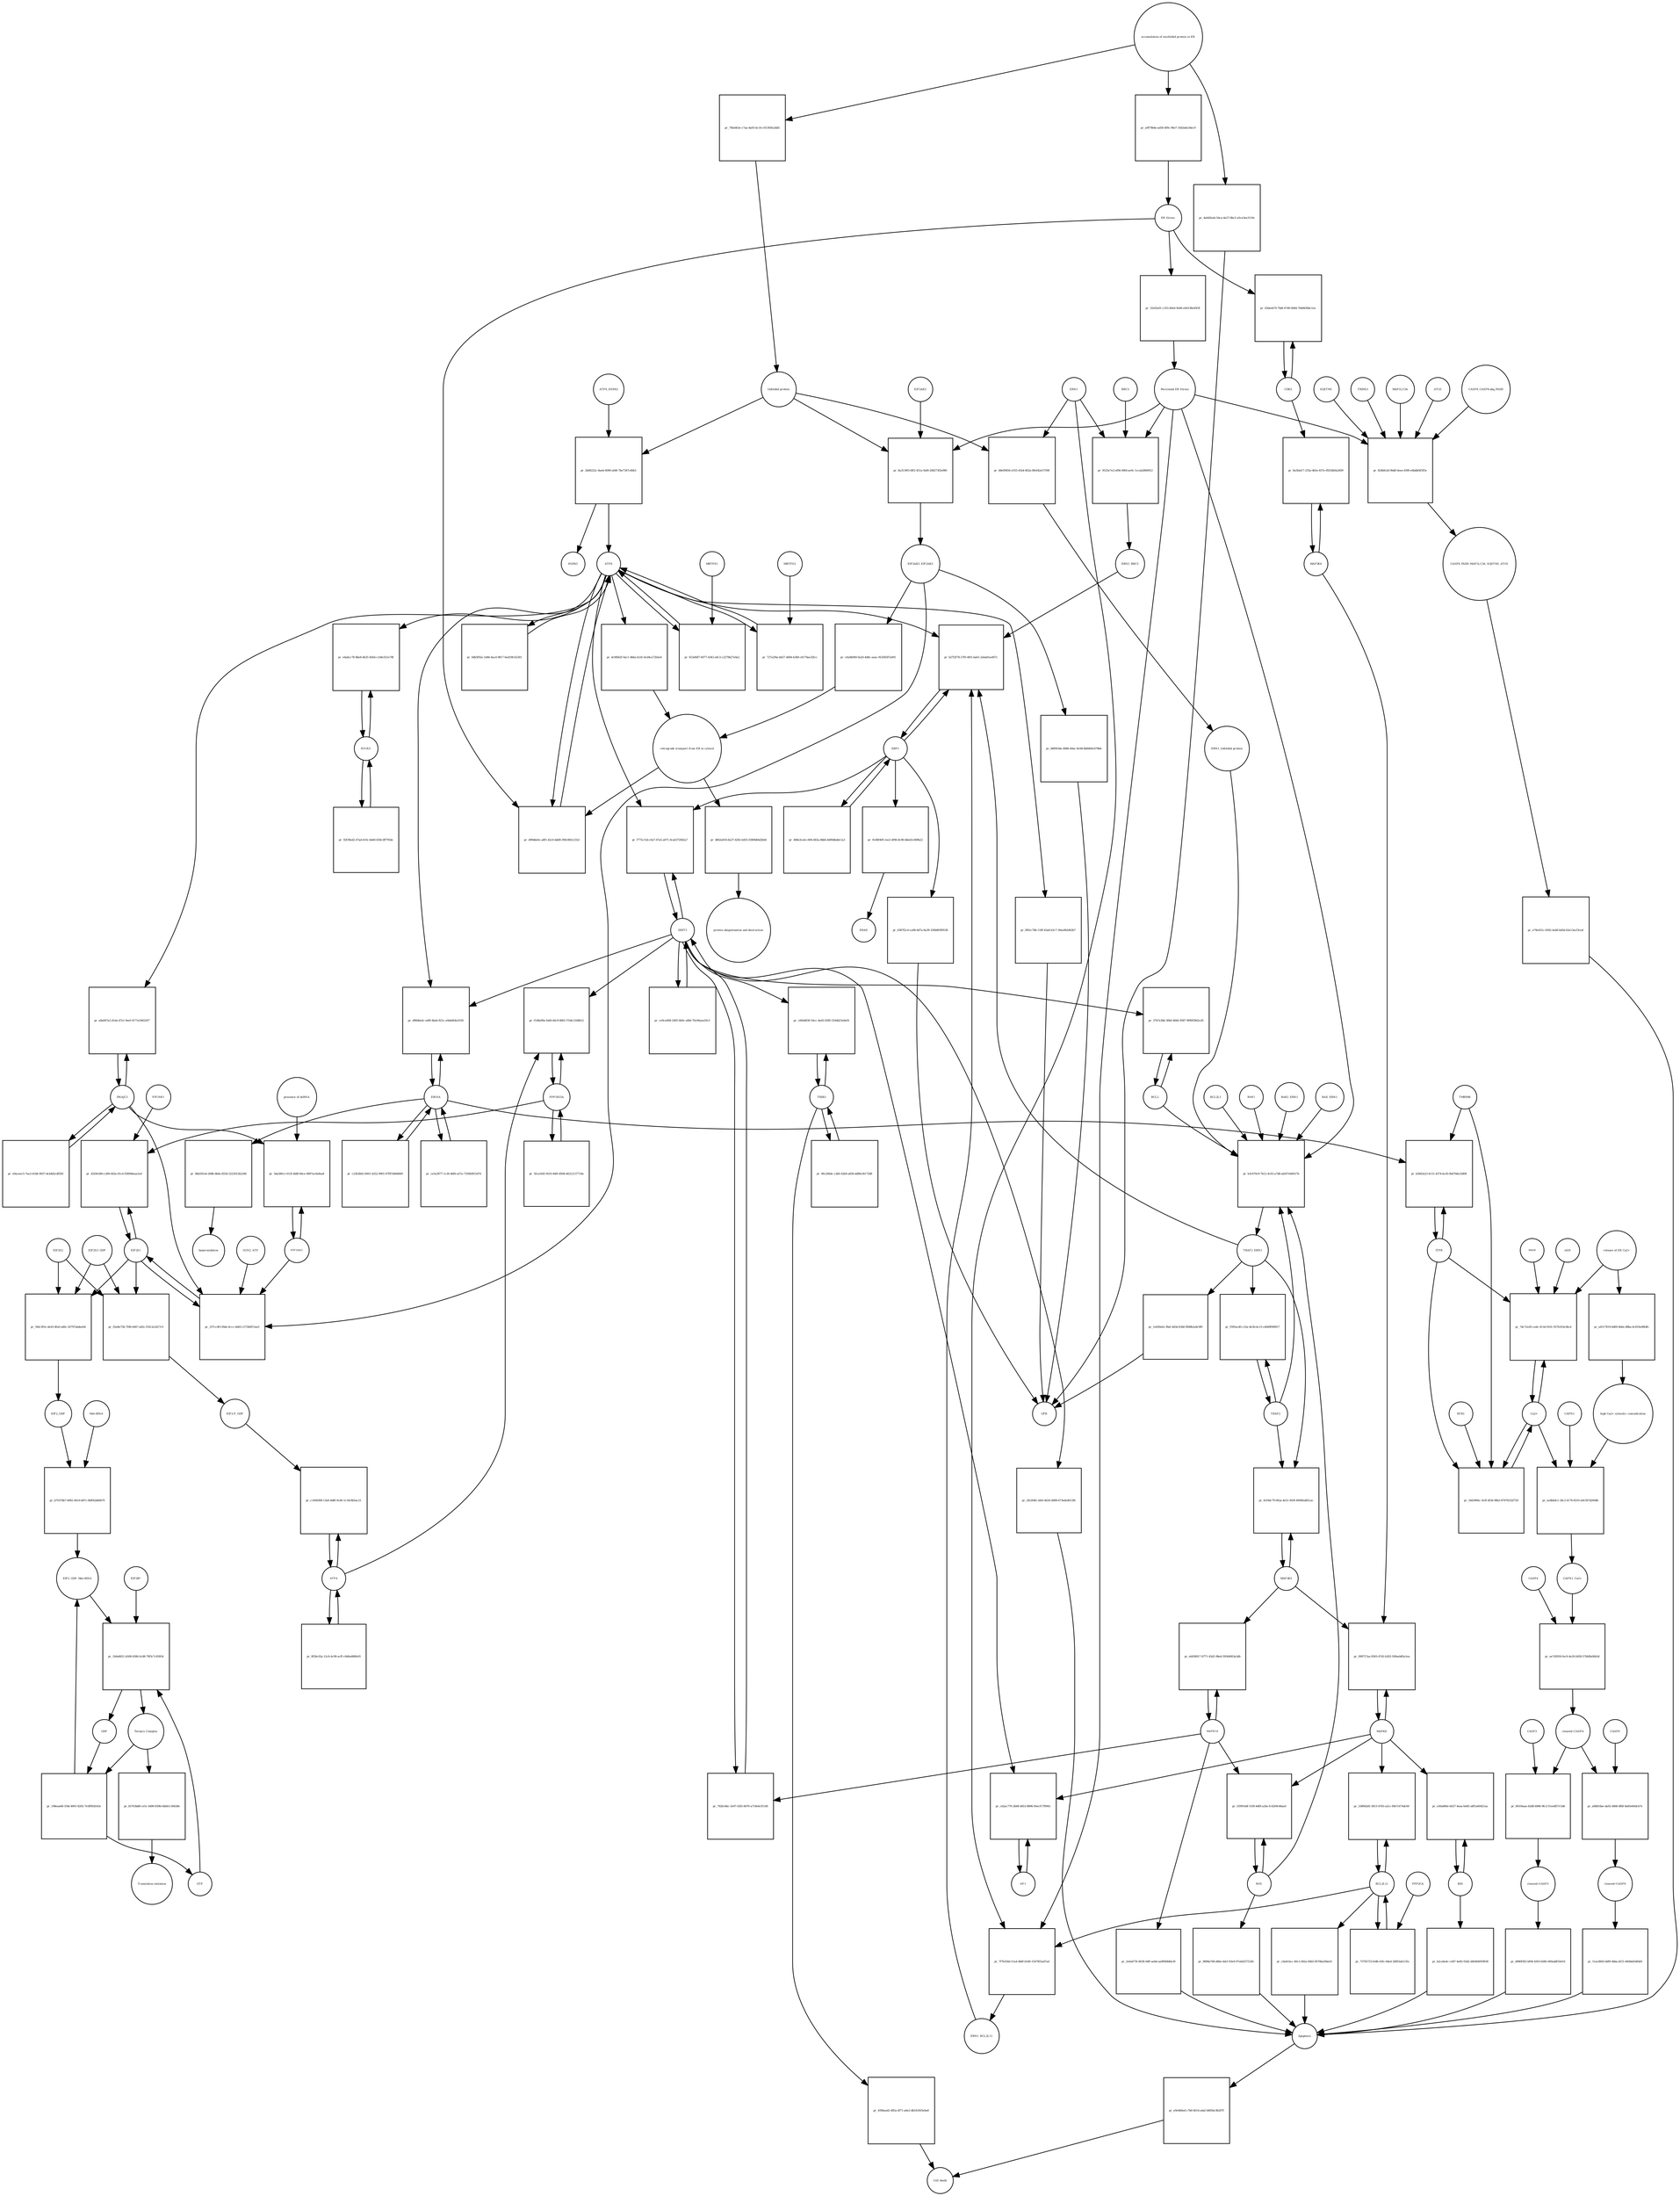strict digraph  {
ATF6_HSPA5 [annotation="", bipartite=0, cls=complex, fontsize=4, label=ATF6_HSPA5, shape=circle];
"pr_2b08222c-8aeb-4090-afd0-7be7347c66b3" [annotation="", bipartite=1, cls=process, fontsize=4, label="pr_2b08222c-8aeb-4090-afd0-7be7347c66b3", shape=square];
ATF6 [annotation="urn_miriam_hgnc.symbol_ATF6", bipartite=0, cls=macromolecule, fontsize=4, label=ATF6, shape=circle];
HSPA5 [annotation="urn_miriam_hgnc.symbol_HSPA5", bipartite=0, cls=macromolecule, fontsize=4, label=HSPA5, shape=circle];
"Unfolded protein" [annotation="", bipartite=0, cls=macromolecule, fontsize=4, label="Unfolded protein", shape=circle];
ERN1 [annotation="urn_miriam_hgnc.symbol_ERN1", bipartite=0, cls=macromolecule, fontsize=4, label=ERN1, shape=circle];
"pr_48e69656-e555-41b4-802a-8fe642e57598" [annotation="", bipartite=1, cls=process, fontsize=4, label="pr_48e69656-e555-41b4-802a-8fe642e57598", shape=square];
"ERN1_Unfolded protein" [annotation="", bipartite=0, cls=complex, fontsize=4, label="ERN1_Unfolded protein", shape=circle];
EIF2AK3_EIF2AK3 [annotation="", bipartite=0, cls=complex, fontsize=4, label=EIF2AK3_EIF2AK3, shape=circle];
"pr_c6a9b949-0a20-4d8c-aeac-f6358587a001" [annotation="", bipartite=1, cls=process, fontsize=4, label="pr_c6a9b949-0a20-4d8c-aeac-f6358587a001", shape=square];
"retrograde transport from ER to cytosol" [annotation="", bipartite=0, cls=phenotype, fontsize=4, label="retrograde transport from ER to cytosol", shape=circle];
"pr_dc0fb62f-0ac1-4b6a-b1d1-6cd4ca72b5e4" [annotation="", bipartite=1, cls=process, fontsize=4, label="pr_dc0fb62f-0ac1-4b6a-b1d1-6cd4ca72b5e4", shape=square];
"pr_d842e818-8a37-4282-b455-0380b84d2b0d" [annotation="", bipartite=1, cls=process, fontsize=4, label="pr_d842e818-8a37-4282-b455-0380b84d2b0d", shape=square];
"protein ubiquitination and destruction" [annotation="", bipartite=0, cls=phenotype, fontsize=4, label="protein ubiquitination and destruction", shape=circle];
"pr_b3c670c9-7b12-4c93-a7d8-ab507e66017b" [annotation="", bipartite=1, cls=process, fontsize=4, label="pr_b3c670c9-7b12-4c93-a7d8-ab507e66017b", shape=square];
TRAF2_ERN1 [annotation="", bipartite=0, cls=complex, fontsize=4, label=TRAF2_ERN1, shape=circle];
BAK1_ERN1 [annotation="", bipartite=0, cls=complex, fontsize=4, label=BAK1_ERN1, shape=circle];
BAX_ERN1 [annotation="", bipartite=0, cls=complex, fontsize=4, label=BAX_ERN1, shape=circle];
BCL2 [annotation="urn_miriam_hgnc.symbol_BCL2", bipartite=0, cls="nucleic acid feature", fontsize=4, label=BCL2, shape=circle];
BCL2L1 [annotation="urn_miriam_hgnc.symbol_BCL2L1", bipartite=0, cls=macromolecule, fontsize=4, label=BCL2L1, shape=circle];
"Persistant ER Stress" [annotation="", bipartite=0, cls=phenotype, fontsize=4, label="Persistant ER Stress", shape=circle];
BAX [annotation="urn_miriam_hgnc.symbol_BAX", bipartite=0, cls=macromolecule, fontsize=4, label=BAX, shape=circle];
BAK1 [annotation="urn_miriam_hgnc.symbol_BAK1", bipartite=0, cls=macromolecule, fontsize=4, label=BAK1, shape=circle];
TRAF2 [annotation="urn_miriam_hgnc.symbol_TRAF2", bipartite=0, cls=macromolecule, fontsize=4, label=TRAF2, shape=circle];
XBP1 [annotation="urn_miriam_hgnc.symbol_XBP1", bipartite=0, cls=macromolecule, fontsize=4, label=XBP1, shape=circle];
"pr_b27f2f78-27f0-4f01-ba61-2eba81eef67c" [annotation="", bipartite=1, cls=process, fontsize=4, label="pr_b27f2f78-27f0-4f01-ba61-2eba81eef67c", shape=square];
ERN1_BBC3 [annotation="", bipartite=0, cls=complex, fontsize=4, label=ERN1_BBC3, shape=circle];
ERN1_BCL2L11 [annotation="", bipartite=0, cls=complex, fontsize=4, label=ERN1_BCL2L11, shape=circle];
"pr_488e3ced-c494-483a-8bb6-4d90dbddc1a3" [annotation="", bipartite=1, cls=process, fontsize=4, label="pr_488e3ced-c494-483a-8bb6-4d90dbddc1a3", shape=square];
"pr_9c68f409-1ee3-4f96-8c90-b8ed1c689b22" [annotation="", bipartite=1, cls=process, fontsize=4, label="pr_9c68f409-1ee3-4f96-8c90-b8ed1c689b22", shape=square];
ERAD [annotation="", bipartite=0, cls=phenotype, fontsize=4, label=ERAD, shape=circle];
"pr_6387f2c4-ca08-4d7a-8a39-330b893f9538" [annotation="", bipartite=1, cls=process, fontsize=4, label="pr_6387f2c4-ca08-4d7a-8a39-330b893f9538", shape=square];
UPR [annotation="", bipartite=0, cls=phenotype, fontsize=4, label=UPR, shape=circle];
"pr_f395ecd0-c32a-4e5b-bc13-cd0d9f90f817" [annotation="", bipartite=1, cls=process, fontsize=4, label="pr_f395ecd0-c32a-4e5b-bc13-cd0d9f90f817", shape=square];
MAPK8 [annotation="urn_miriam_hgnc.symbol_MAPK8", bipartite=0, cls=macromolecule, fontsize=4, label=MAPK8, shape=circle];
"pr_099727aa-9583-47d2-b282-509aeb85a1ea" [annotation="", bipartite=1, cls=process, fontsize=4, label="pr_099727aa-9583-47d2-b282-509aeb85a1ea", shape=square];
MAP3K4 [annotation="urn_miriam_hgnc.symbol_MAP3K4", bipartite=0, cls=macromolecule, fontsize=4, label=MAP3K4, shape=circle];
MAP3K5 [annotation="urn_miriam_hgnc.symbol_MAP3K5", bipartite=0, cls=macromolecule, fontsize=4, label=MAP3K5, shape=circle];
MAPK14 [annotation="urn_miriam_hgnc.symbol_MAPK14", bipartite=0, cls=macromolecule, fontsize=4, label=MAPK14, shape=circle];
"pr_eb058017-8771-45d2-98ed-59564903a3db" [annotation="", bipartite=1, cls=process, fontsize=4, label="pr_eb058017-8771-45d2-98ed-59564903a3db", shape=square];
"pr_2e6a675f-d038-44ff-aebd-aa9f068d0e30" [annotation="", bipartite=1, cls=process, fontsize=4, label="pr_2e6a675f-d038-44ff-aebd-aa9f068d0e30", shape=square];
Apoptosis [annotation="", bipartite=0, cls=phenotype, fontsize=4, label=Apoptosis, shape=circle];
DDIT3 [annotation="urn_miriam_hgnc.symbol_DDIT3", bipartite=0, cls=macromolecule, fontsize=4, label=DDIT3, shape=circle];
"pr_762b14bc-3e97-43f2-8470-a718e4cf5148" [annotation="", bipartite=1, cls=process, fontsize=4, label="pr_762b14bc-3e97-43f2-8470-a718e4cf5148", shape=square];
"pr_2fe264fc-bfef-4624-9d98-673eded012fb" [annotation="", bipartite=1, cls=process, fontsize=4, label="pr_2fe264fc-bfef-4624-9d98-673eded012fb", shape=square];
"pr_37b7a38d-30b6-4844-9587-9f90f3842cd5" [annotation="", bipartite=1, cls=process, fontsize=4, label="pr_37b7a38d-30b6-4844-9587-9f90f3842cd5", shape=square];
"pr_d99dde4c-a8f1-42c0-bdd9-390c883c21b3" [annotation="", bipartite=1, cls=process, fontsize=4, label="pr_d99dde4c-a8f1-42c0-bdd9-390c883c21b3", shape=square];
"ER Stress" [annotation="", bipartite=0, cls=phenotype, fontsize=4, label="ER Stress", shape=circle];
"pr_053efbf7-6077-4343-a9c3-c2279b27e0a2" [annotation="", bipartite=1, cls=process, fontsize=4, label="pr_053efbf7-6077-4343-a9c3-c2279b27e0a2", shape=square];
MBTPS1 [annotation="urn_miriam_hgnc.symbol_MBTPS1", bipartite=0, cls=macromolecule, fontsize=4, label=MBTPS1, shape=circle];
"pr_727e2f4a-bb57-4684-b3b9-c8170ae32fcc" [annotation="", bipartite=1, cls=process, fontsize=4, label="pr_727e2f4a-bb57-4684-b3b9-c8170ae32fcc", shape=square];
MBTPS2 [annotation="urn_miriam_hgnc.symbol_MBTPS2", bipartite=0, cls=macromolecule, fontsize=4, label=MBTPS2, shape=circle];
"pr_0db5f92e-1d46-4acd-9817-6ed19fc62301" [annotation="", bipartite=1, cls=process, fontsize=4, label="pr_0db5f92e-1d46-4acd-9817-6ed19fc62301", shape=square];
"pr_ce9ca068-2495-4b9c-afb6-70c06aea20c5" [annotation="", bipartite=1, cls=process, fontsize=4, label="pr_ce9ca068-2495-4b9c-afb6-70c06aea20c5", shape=square];
"pr_f775c15d-c0a7-47a5-a871-0cab3720b5a7" [annotation="", bipartite=1, cls=process, fontsize=4, label="pr_f775c15d-c0a7-47a5-a871-0cab3720b5a7", shape=square];
EIF2S1 [annotation="urn_miriam_hgnc.symbol_EIF2S1", bipartite=0, cls=macromolecule, fontsize=4, label=EIF2S1, shape=circle];
"pr_337cc4f3-f6de-4ccc-b6d3-c572b0f15ae5" [annotation="", bipartite=1, cls=process, fontsize=4, label="pr_337cc4f3-f6de-4ccc-b6d3-c572b0f15ae5", shape=square];
GCN2_ATP [annotation="", bipartite=0, cls=complex, fontsize=4, label=GCN2_ATP, shape=circle];
EIF2AK2 [annotation="urn_miriam_hgnc.symbol_EIF2AK2", bipartite=0, cls=macromolecule, fontsize=4, label=EIF2AK2, shape=circle];
DNAJC3 [annotation="urn_miriam_hgnc.symbol_DNAJC3", bipartite=0, cls=macromolecule, fontsize=4, label=DNAJC3, shape=circle];
EIF2S2 [annotation="urn_miriam_hgnc.symbol_EIF2S2", bipartite=0, cls=macromolecule, fontsize=4, label=EIF2S2, shape=circle];
"pr_5fdc393c-de43-4fa0-a66c-20797abdee6d" [annotation="", bipartite=1, cls=process, fontsize=4, label="pr_5fdc393c-de43-4fa0-a66c-20797abdee6d", shape=square];
EIF2S3_GDP [annotation="", bipartite=0, cls=complex, fontsize=4, label=EIF2S3_GDP, shape=circle];
EIF2_GDP [annotation="", bipartite=0, cls=complex, fontsize=4, label=EIF2_GDP, shape=circle];
"EIF2_GDP_Met-tRNA" [annotation="", bipartite=0, cls=complex, fontsize=4, label="EIF2_GDP_Met-tRNA", shape=circle];
"pr_1b9a8621-b508-4586-b1d8-79f3c7c83954" [annotation="", bipartite=1, cls=process, fontsize=4, label="pr_1b9a8621-b508-4586-b1d8-79f3c7c83954", shape=square];
"Ternary Complex" [annotation="", bipartite=0, cls=complex, fontsize=4, label="Ternary Complex", shape=circle];
"EIF2B*" [annotation="", bipartite=0, cls=complex, fontsize=4, label="EIF2B*", shape=circle];
GTP [annotation="urn_miriam_obo.chebi_CHEBI%3A57600", bipartite=0, cls="simple chemical", fontsize=4, label=GTP, shape=circle];
GDP [annotation="urn_miriam_obo.chebi_CHEBI%3A65180", bipartite=0, cls="simple chemical", fontsize=4, label=GDP, shape=circle];
"pr_198eaa68-1f4d-4901-8202-7e5ff854543c" [annotation="", bipartite=1, cls=process, fontsize=4, label="pr_198eaa68-1f4d-4901-8202-7e5ff854543c", shape=square];
ATF4 [annotation="urn_miriam_hgnc.symbol_ATF4", bipartite=0, cls=macromolecule, fontsize=4, label=ATF4, shape=circle];
"pr_c149d308-13a0-4d8f-9c60-1c18c8b5ac21" [annotation="", bipartite=1, cls=process, fontsize=4, label="pr_c149d308-13a0-4d8f-9c60-1c18c8b5ac21", shape=square];
"EIF2-P_GDP" [annotation="", bipartite=0, cls=complex, fontsize=4, label="EIF2-P_GDP", shape=circle];
"pr_8f2bc02a-12c6-4c99-acff-c9d6ed88fe05" [annotation="", bipartite=1, cls=process, fontsize=4, label="pr_8f2bc02a-12c6-4c99-acff-c9d6ed88fe05", shape=square];
PPP1R15A [annotation="urn_miriam_hgnc.symbol_PPP1R15A", bipartite=0, cls=macromolecule, fontsize=4, label=PPP1R15A, shape=circle];
"pr_f148a99a-fa66-46c9-8601-f7e8c2168b12" [annotation="", bipartite=1, cls=process, fontsize=4, label="pr_f148a99a-fa66-46c9-8601-f7e8c2168b12", shape=square];
"pr_5fca1645-f619-44f0-8508-46212137716e" [annotation="", bipartite=1, cls=process, fontsize=4, label="pr_5fca1645-f619-44f0-8508-46212137716e", shape=square];
"pr_b5763bd8-ce5c-4490-839b-0dd41c36628e" [annotation="", bipartite=1, cls=process, fontsize=4, label="pr_b5763bd8-ce5c-4490-839b-0dd41c36628e", shape=square];
"Translation initiation" [annotation="", bipartite=0, cls=phenotype, fontsize=4, label="Translation initiation", shape=circle];
"pr_0cf44c79-062a-4e51-843f-4906fad83cac" [annotation="", bipartite=1, cls=process, fontsize=4, label="pr_0cf44c79-062a-4e51-843f-4906fad83cac", shape=square];
ERO1A [annotation="urn_miriam_hgnc.symbol_ERO1A", bipartite=0, cls=macromolecule, fontsize=4, label=ERO1A, shape=circle];
"pr_d984be4c-a4f0-4ba6-821c-a9da664a1030" [annotation="", bipartite=1, cls=process, fontsize=4, label="pr_d984be4c-a4f0-4ba6-821c-a9da664a1030", shape=square];
"pr_ce5a3977-1c30-46f6-a57a-7350fd915d74" [annotation="", bipartite=1, cls=process, fontsize=4, label="pr_ce5a3977-1c30-46f6-a57a-7350fd915d74", shape=square];
"pr_d329e580-c289-443a-91c4-f5809deaa1ed" [annotation="", bipartite=1, cls=process, fontsize=4, label="pr_d329e580-c289-443a-91c4-f5809deaa1ed", shape=square];
EIF2AK1 [annotation="urn_miriam_hgnc.symbol_EIF2AK1", bipartite=0, cls=macromolecule, fontsize=4, label=EIF2AK1, shape=circle];
"pr_559914df-51f8-44f8-a20a-fc4209c66aa0" [annotation="", bipartite=1, cls=process, fontsize=4, label="pr_559914df-51f8-44f8-a20a-fc4209c66aa0", shape=square];
"pr_9898a768-d66e-4dcf-83e9-97a6d2575245" [annotation="", bipartite=1, cls=process, fontsize=4, label="pr_9898a768-d66e-4dcf-83e9-97a6d2575245", shape=square];
"Ca2+" [annotation="urn_miriam_obo.chebi_CHEBI%3A29108", bipartite=0, cls="simple chemical", fontsize=4, label="Ca2+", shape=circle];
"pr_7dc7a1d5-cedc-413d-9161-937b103e3bcd" [annotation="", bipartite=1, cls=process, fontsize=4, label="pr_7dc7a1d5-cedc-413d-9161-937b103e3bcd", shape=square];
"release of ER Ca2+" [annotation="", bipartite=0, cls=phenotype, fontsize=4, label="release of ER Ca2+", shape=circle];
ITPR [annotation="urn_miriam_hgnc.symbol_ITPR1|urn_miriam_hgnc.symbol_ITPR2|urn_miriam_hgnc.symbol_ITPR3", bipartite=0, cls=macromolecule, fontsize=4, label=ITPR, shape=circle];
MAM [annotation="", bipartite=0, cls=phenotype, fontsize=4, label=MAM, shape=circle];
s619 [annotation="", bipartite=0, cls=complex, fontsize=4, label=s619, shape=circle];
"pr_8a3fab17-235a-4b5e-837e-85f24b0a2609" [annotation="", bipartite=1, cls=process, fontsize=4, label="pr_8a3fab17-235a-4b5e-837e-85f24b0a2609", shape=square];
CDK5 [annotation="urn_miriam_hgnc.symbol_CDK5", bipartite=0, cls=macromolecule, fontsize=4, label=CDK5, shape=circle];
"pr_63deeb70-7bbf-47d0-9d44-76d0d36bc1ee" [annotation="", bipartite=1, cls="uncertain process", fontsize=4, label="pr_63deeb70-7bbf-47d0-9d44-76d0d36bc1ee", shape=square];
"pr_e9e9d0ed-c7b0-4614-a6af-b805bc9b287f" [annotation="", bipartite=1, cls=process, fontsize=4, label="pr_e9e9d0ed-c7b0-4614-a6af-b805bc9b287f", shape=square];
"Cell death" [annotation="", bipartite=0, cls=phenotype, fontsize=4, label="Cell death", shape=circle];
"pr_18d3906c-3e5f-4f3d-98b3-87678332f720" [annotation="", bipartite=1, cls=process, fontsize=4, label="pr_18d3906c-3e5f-4f3d-98b3-87678332f720", shape=square];
TMBIM6 [annotation="urn_miriam_hgnc.symbol_TMBIM6", bipartite=0, cls=macromolecule, fontsize=4, label=TMBIM6, shape=circle];
RYR1 [annotation="urn_miriam_hgnc.symbol_RYR1", bipartite=0, cls=macromolecule, fontsize=4, label=RYR1, shape=circle];
EIF2AK3 [annotation="urn_miriam_hgnc.symbol_EIF2AK3", bipartite=0, cls=macromolecule, fontsize=4, label=EIF2AK3, shape=circle];
"pr_8a3139f3-6ff2-451a-9af8-268273f2e080" [annotation="", bipartite=1, cls=process, fontsize=4, label="pr_8a3139f3-6ff2-451a-9af8-268273f2e080", shape=square];
"pr_0bb591eb-268b-4b6a-855d-5223012b2348" [annotation="", bipartite=1, cls=process, fontsize=4, label="pr_0bb591eb-268b-4b6a-855d-5223012b2348", shape=square];
hyperoxidation [annotation="", bipartite=0, cls=phenotype, fontsize=4, label=hyperoxidation, shape=circle];
"pr_c23b3b02-6001-4252-9901-67f87d466849" [annotation="", bipartite=1, cls=process, fontsize=4, label="pr_c23b3b02-6001-4252-9901-67f87d466849", shape=square];
"pr_52ef2e61-c333-40e6-9e66-e64138e45f2f" [annotation="", bipartite=1, cls=process, fontsize=4, label="pr_52ef2e61-c333-40e6-9e66-e64138e45f2f", shape=square];
"CASP8_CASP8-ubq_FADD" [annotation="", bipartite=0, cls=complex, fontsize=4, label="CASP8_CASP8-ubq_FADD", shape=circle];
"pr_824bfe2d-9bd0-4eee-839f-e6bdbf4f3f5e" [annotation="", bipartite=1, cls=process, fontsize=4, label="pr_824bfe2d-9bd0-4eee-839f-e6bdbf4f3f5e", shape=square];
"SQSTM1 " [annotation="urn_miriam_hgnc.symbol_SQSTM1", bipartite=0, cls=macromolecule, fontsize=4, label="SQSTM1 ", shape=circle];
CASP8_FADD_MAP1LC3A_SQSTM1_ATG5 [annotation="", bipartite=0, cls=complex, fontsize=4, label=CASP8_FADD_MAP1LC3A_SQSTM1_ATG5, shape=circle];
TRIM13 [annotation="urn_miriam_hgnc.symbol_TRIM13", bipartite=0, cls=macromolecule, fontsize=4, label=TRIM13, shape=circle];
MAP1LC3A [annotation="urn_miriam_hgnc.symbol_MAP1LC3A", bipartite=0, cls=macromolecule, fontsize=4, label=MAP1LC3A, shape=circle];
ATG5 [annotation="urn_miriam_hgnc.symbol_ATG5", bipartite=0, cls=macromolecule, fontsize=4, label=ATG5, shape=circle];
"pr_e74e431c-0582-4a48-bd5d-62e13acf3ced" [annotation="", bipartite=1, cls=process, fontsize=4, label="pr_e74e431c-0582-4a48-bd5d-62e13acf3ced", shape=square];
"AP-1" [annotation="urn_miriam_hgnc.symbol_FOS|urn_miriam_hgnc.symbol_FOSB|urn_miriam_hgnc.symbol_FOSL1|urn_miriam_hgnc.symbol_FOSL2|urn_miriam_hgnc.symbol_JUN|urn_miriam_hgnc.symbol_JUNB|urn_miriam_hgnc.symbol_JUND", bipartite=0, cls=macromolecule, fontsize=4, label="AP-1", shape=circle];
"pr_cb2ac776-2b68-4653-8896-95ecf17f9941" [annotation="", bipartite=1, cls=process, fontsize=4, label="pr_cb2ac776-2b68-4653-8896-95ecf17f9941", shape=square];
"pr_3da580c1-613f-4b8f-84ce-9697ac0e8ea8" [annotation="", bipartite=1, cls=process, fontsize=4, label="pr_3da580c1-613f-4b8f-84ce-9697ac0e8ea8", shape=square];
"presence of dsRNA" [annotation="", bipartite=0, cls=phenotype, fontsize=4, label="presence of dsRNA", shape=circle];
"Met-tRNA" [annotation="urn_miriam_hgnc_HGNC%3A34779", bipartite=0, cls="nucleic acid feature", fontsize=4, label="Met-tRNA", shape=circle];
"pr_b7037db7-6692-40c6-b67c-6bff42d66b70" [annotation="", bipartite=1, cls=process, fontsize=4, label="pr_b7037db7-6692-40c6-b67c-6bff42d66b70", shape=square];
"pr_02e8e72b-7f48-4447-a82c-f5412e2d17c0" [annotation="", bipartite=1, cls=process, fontsize=4, label="pr_02e8e72b-7f48-4447-a82c-f5412e2d17c0", shape=square];
"accumulation of misfolded protein in ER" [annotation="", bipartite=0, cls=phenotype, fontsize=4, label="accumulation of misfolded protein in ER", shape=circle];
"pr_76fa663e-c7aa-4a05-bc14-c91393fa3dd5" [annotation="", bipartite=1, cls=process, fontsize=4, label="pr_76fa663e-c7aa-4a05-bc14-c91393fa3dd5", shape=square];
"pr_a9f79b4e-ad56-4f9c-96e7-10d3a6e34ec9" [annotation="", bipartite=1, cls=process, fontsize=4, label="pr_a9f79b4e-ad56-4f9c-96e7-10d3a6e34ec9", shape=square];
"pr_4a6d5eab-54ca-4a37-8bc5-a5ce3ee3118c" [annotation="", bipartite=1, cls=process, fontsize=4, label="pr_4a6d5eab-54ca-4a37-8bc5-a5ce3ee3118c", shape=square];
"pr_06f0934a-4086-49ac-8c68-8b8460c678b4" [annotation="", bipartite=1, cls=process, fontsize=4, label="pr_06f0934a-4086-49ac-8c68-8b8460c678b4", shape=square];
"pr_1e656eb1-f8af-4d3d-83b0-f848b2a8c9f0" [annotation="", bipartite=1, cls=process, fontsize=4, label="pr_1e656eb1-f8af-4d3d-83b0-f848b2a8c9f0", shape=square];
"pr_f801c76b-118f-43a8-b3c7-36ea9b5d02b7" [annotation="", bipartite=1, cls=process, fontsize=4, label="pr_f801c76b-118f-43a8-b3c7-36ea9b5d02b7", shape=square];
BCL2L11 [annotation="urn_miriam_hgnc.symbol_BCL2L11", bipartite=0, cls=macromolecule, fontsize=4, label=BCL2L11, shape=circle];
"pr_3389d2d5-3815-4765-a2cc-f6b7c674dc60" [annotation="", bipartite=1, cls=process, fontsize=4, label="pr_3389d2d5-3815-4765-a2cc-f6b7c674dc60", shape=square];
BID [annotation="urn_miriam_hgnc.symbol_BID", bipartite=0, cls=macromolecule, fontsize=4, label=BID, shape=circle];
"pr_e30a806e-b027-4eaa-b445-a8f1a60421aa" [annotation="", bipartite=1, cls=process, fontsize=4, label="pr_e30a806e-b027-4eaa-b445-a8f1a60421aa", shape=square];
"pr_c6a9cbcc-40c3-402a-84b5-fb70ba56be41" [annotation="", bipartite=1, cls=process, fontsize=4, label="pr_c6a9cbcc-40c3-402a-84b5-fb70ba56be41", shape=square];
"pr_b2ca6e4c-c447-4e85-93d2-d40464959938" [annotation="", bipartite=1, cls=process, fontsize=4, label="pr_b2ca6e4c-c447-4e85-93d2-d40464959938", shape=square];
"pr_7f7b354d-51a4-4b6f-b549-1547855ad7ad" [annotation="", bipartite=1, cls=process, fontsize=4, label="pr_7f7b354d-51a4-4b6f-b549-1547855ad7ad", shape=square];
"pr_9525e7e2-ef06-49fd-ae9c-1ccab2860012" [annotation="", bipartite=1, cls=process, fontsize=4, label="pr_9525e7e2-ef06-49fd-ae9c-1ccab2860012", shape=square];
BBC3 [annotation="urn_miriam_hgnc.symbol_BBC3", bipartite=0, cls=macromolecule, fontsize=4, label=BBC3, shape=circle];
"pr_75705733-fe8b-43fc-84ed-280f3afe135c" [annotation="", bipartite=1, cls=process, fontsize=4, label="pr_75705733-fe8b-43fc-84ed-280f3afe135c", shape=square];
PPP2CA [annotation="urn_miriam_hgnc.symbol_PPP2CA", bipartite=0, cls=macromolecule, fontsize=4, label=PPP2CA, shape=circle];
TRIB3 [annotation="urn_miriam_hgnc.symbol_TRIB3", bipartite=0, cls=macromolecule, fontsize=4, label=TRIB3, shape=circle];
"pr_c6644830-54cc-4ed3-9285-5244b23a0ef4" [annotation="", bipartite=1, cls=process, fontsize=4, label="pr_c6644830-54cc-4ed3-9285-5244b23a0ef4", shape=square];
"pr_96c206dc-c2b0-42b9-a658-ddf8e3617268" [annotation="", bipartite=1, cls=process, fontsize=4, label="pr_96c206dc-c2b0-42b9-a658-ddf8e3617268", shape=square];
"pr_459bead2-485a-4f71-a6e3-db541603e0a8" [annotation="", bipartite=1, cls=process, fontsize=4, label="pr_459bead2-485a-4f71-a6e3-db541603e0a8", shape=square];
"pr_a4517819-6d69-4b6e-88ba-6c819a96fdfc" [annotation="", bipartite=1, cls=process, fontsize=4, label="pr_a4517819-6d69-4b6e-88ba-6c819a96fdfc", shape=square];
"high Ca2+ cytosolic concentration" [annotation="", bipartite=0, cls=phenotype, fontsize=4, label="high Ca2+ cytosolic concentration", shape=circle];
"pr_a8a847a2-d1da-47a1-9eef-0171e5462207" [annotation="", bipartite=1, cls=process, fontsize=4, label="pr_a8a847a2-d1da-47a1-9eef-0171e5462207", shape=square];
"pr_e9aceec5-7ea3-41b8-9037-dcb4d2cdf583" [annotation="", bipartite=1, cls=process, fontsize=4, label="pr_e9aceec5-7ea3-41b8-9037-dcb4d2cdf583", shape=square];
"pr_b39d3a23-0c51-4374-bc45-fbd70de33d08" [annotation="", bipartite=1, cls=process, fontsize=4, label="pr_b39d3a23-0c51-4374-bc45-fbd70de33d08", shape=square];
CASP4 [annotation="urn_miriam_hgnc.symbol_CASP4", bipartite=0, cls=macromolecule, fontsize=4, label=CASP4, shape=circle];
"pr_ee7d2950-fec9-4e20-b928-57bfdfa06b3d" [annotation="", bipartite=1, cls=process, fontsize=4, label="pr_ee7d2950-fec9-4e20-b928-57bfdfa06b3d", shape=square];
"cleaved~CASP4" [annotation="urn_miriam_hgnc.symbol_CASP4", bipartite=0, cls=macromolecule, fontsize=4, label="cleaved~CASP4", shape=circle];
"CAPN1_Ca2+" [annotation="", bipartite=0, cls=complex, fontsize=4, label="CAPN1_Ca2+", shape=circle];
CASP3 [annotation="urn_miriam_hgnc.symbol_CASP3", bipartite=0, cls=macromolecule, fontsize=4, label=CASP3, shape=circle];
"pr_901f4aaa-62d8-4966-9fc2-f1eedf57c5d6" [annotation="", bipartite=1, cls=process, fontsize=4, label="pr_901f4aaa-62d8-4966-9fc2-f1eedf57c5d6", shape=square];
"cleaved~CASP3" [annotation="urn_miriam_hgnc.symbol_CASP3", bipartite=0, cls=macromolecule, fontsize=4, label="cleaved~CASP3", shape=circle];
CASP9 [annotation="urn_miriam_hgnc.symbol_CSAP9", bipartite=0, cls=macromolecule, fontsize=4, label=CASP9, shape=circle];
"pr_a0b818ae-da92-4866-8fbf-8a85e60dcb7e" [annotation="", bipartite=1, cls=process, fontsize=4, label="pr_a0b818ae-da92-4866-8fbf-8a85e60dcb7e", shape=square];
"cleaved~CASP9" [annotation="urn_miriam_hgnc.symbol_CASP9", bipartite=0, cls=macromolecule, fontsize=4, label="cleaved~CASP9", shape=circle];
CAPN1 [annotation="urn_miriam_hgnc.symbol_CAPN1", bipartite=0, cls=macromolecule, fontsize=4, label=CAPN1, shape=circle];
"pr_ea4b6dc1-34c2-4176-8310-a9c587d2008b" [annotation="", bipartite=1, cls=process, fontsize=4, label="pr_ea4b6dc1-34c2-4176-8310-a9c587d2008b", shape=square];
"pr_d980f583-bf04-4303-b085-600addf1b016" [annotation="", bipartite=1, cls=process, fontsize=4, label="pr_d980f583-bf04-4303-b085-600addf1b016", shape=square];
"pr_51ac8843-bdf9-4bba-bf15-440b6d3dfdd5" [annotation="", bipartite=1, cls=process, fontsize=4, label="pr_51ac8843-bdf9-4bba-bf15-440b6d3dfdd5", shape=square];
HYOU1 [annotation="urn_miriam_hgnc.symbol_HYOU1", bipartite=0, cls=macromolecule, fontsize=4, label=HYOU1, shape=circle];
"pr_e4abcc78-8be8-4b35-826d-c1d4c021e78f" [annotation="", bipartite=1, cls=process, fontsize=4, label="pr_e4abcc78-8be8-4b35-826d-c1d4c021e78f", shape=square];
"pr_92f39ed2-47ad-410c-bb40-658c3ff795dc" [annotation="", bipartite=1, cls=process, fontsize=4, label="pr_92f39ed2-47ad-410c-bb40-658c3ff795dc", shape=square];
ATF6_HSPA5 -> "pr_2b08222c-8aeb-4090-afd0-7be7347c66b3"  [annotation="", interaction_type=consumption];
"pr_2b08222c-8aeb-4090-afd0-7be7347c66b3" -> ATF6  [annotation="", interaction_type=production];
"pr_2b08222c-8aeb-4090-afd0-7be7347c66b3" -> HSPA5  [annotation="", interaction_type=production];
ATF6 -> "pr_dc0fb62f-0ac1-4b6a-b1d1-6cd4ca72b5e4"  [annotation="", interaction_type=consumption];
ATF6 -> "pr_b27f2f78-27f0-4f01-ba61-2eba81eef67c"  [annotation="urn_miriam_pubmed_26587781|urn_miriam_pubmed_23430059", interaction_type=catalysis];
ATF6 -> "pr_d99dde4c-a8f1-42c0-bdd9-390c883c21b3"  [annotation="", interaction_type=consumption];
ATF6 -> "pr_053efbf7-6077-4343-a9c3-c2279b27e0a2"  [annotation="", interaction_type=consumption];
ATF6 -> "pr_727e2f4a-bb57-4684-b3b9-c8170ae32fcc"  [annotation="", interaction_type=consumption];
ATF6 -> "pr_0db5f92e-1d46-4acd-9817-6ed19fc62301"  [annotation="", interaction_type=consumption];
ATF6 -> "pr_f775c15d-c0a7-47a5-a871-0cab3720b5a7"  [annotation="urn_miriam_pubmed_26587781|urn_miriam_pubmed_17991856|urn_miriam_pubmed_28843399", interaction_type=catalysis];
ATF6 -> "pr_d984be4c-a4f0-4ba6-821c-a9da664a1030"  [annotation="urn_miriam_pubmed_23850759|urn_miriam_pubmed_25387528", interaction_type=catalysis];
ATF6 -> "pr_f801c76b-118f-43a8-b3c7-36ea9b5d02b7"  [annotation="", interaction_type=consumption];
ATF6 -> "pr_a8a847a2-d1da-47a1-9eef-0171e5462207"  [annotation="urn_miriam_pubmed_12601012|urn_miriam_pubmed_18360008", interaction_type=catalysis];
ATF6 -> "pr_e4abcc78-8be8-4b35-826d-c1d4c021e78f"  [annotation=urn_miriam_pubmed_18360008, interaction_type=catalysis];
"Unfolded protein" -> "pr_2b08222c-8aeb-4090-afd0-7be7347c66b3"  [annotation="urn_miriam_pubmed_19509052|urn_miriam_pubmed_12847084|urn_miriam_pubmed_23850759", interaction_type=catalysis];
"Unfolded protein" -> "pr_48e69656-e555-41b4-802a-8fe642e57598"  [annotation="", interaction_type=consumption];
"Unfolded protein" -> "pr_8a3139f3-6ff2-451a-9af8-268273f2e080"  [annotation=urn_miriam_pubmed_17991856, interaction_type=catalysis];
ERN1 -> "pr_48e69656-e555-41b4-802a-8fe642e57598"  [annotation="", interaction_type=consumption];
ERN1 -> "pr_7f7b354d-51a4-4b6f-b549-1547855ad7ad"  [annotation="", interaction_type=consumption];
ERN1 -> "pr_9525e7e2-ef06-49fd-ae9c-1ccab2860012"  [annotation="", interaction_type=consumption];
"pr_48e69656-e555-41b4-802a-8fe642e57598" -> "ERN1_Unfolded protein"  [annotation="", interaction_type=production];
"ERN1_Unfolded protein" -> "pr_b3c670c9-7b12-4c93-a7d8-ab507e66017b"  [annotation="", interaction_type=consumption];
EIF2AK3_EIF2AK3 -> "pr_c6a9b949-0a20-4d8c-aeac-f6358587a001"  [annotation="", interaction_type=consumption];
EIF2AK3_EIF2AK3 -> "pr_337cc4f3-f6de-4ccc-b6d3-c572b0f15ae5"  [annotation="urn_miriam_pubmed_12667446|urn_miriam_pubmed_16246152|urn_miriam_pubmed_12601012|urn_miriam_pubmed_23850759|urn_miriam_pubmed_18360008|urn_miriam_pubmed_26587781", interaction_type=catalysis];
EIF2AK3_EIF2AK3 -> "pr_06f0934a-4086-49ac-8c68-8b8460c678b4"  [annotation="", interaction_type=consumption];
"pr_c6a9b949-0a20-4d8c-aeac-f6358587a001" -> "retrograde transport from ER to cytosol"  [annotation="", interaction_type=production];
"retrograde transport from ER to cytosol" -> "pr_d842e818-8a37-4282-b455-0380b84d2b0d"  [annotation="", interaction_type=consumption];
"retrograde transport from ER to cytosol" -> "pr_d99dde4c-a8f1-42c0-bdd9-390c883c21b3"  [annotation="urn_miriam_pubmed_18360008|urn_miriam_pubmed_17991856|urn_miriam_pubmed_26587781|urn_miriam_pubmed_12847084", interaction_type=inhibition];
"pr_dc0fb62f-0ac1-4b6a-b1d1-6cd4ca72b5e4" -> "retrograde transport from ER to cytosol"  [annotation="", interaction_type=production];
"pr_d842e818-8a37-4282-b455-0380b84d2b0d" -> "protein ubiquitination and destruction"  [annotation="", interaction_type=production];
"pr_b3c670c9-7b12-4c93-a7d8-ab507e66017b" -> TRAF2_ERN1  [annotation="", interaction_type=production];
TRAF2_ERN1 -> "pr_b27f2f78-27f0-4f01-ba61-2eba81eef67c"  [annotation="urn_miriam_pubmed_26587781|urn_miriam_pubmed_23430059", interaction_type=catalysis];
TRAF2_ERN1 -> "pr_f395ecd0-c32a-4e5b-bc13-cd0d9f90f817"  [annotation=urn_miriam_pubmed_23850759, interaction_type=catalysis];
TRAF2_ERN1 -> "pr_0cf44c79-062a-4e51-843f-4906fad83cac"  [annotation=urn_miriam_pubmed_23850759, interaction_type=catalysis];
TRAF2_ERN1 -> "pr_1e656eb1-f8af-4d3d-83b0-f848b2a8c9f0"  [annotation="", interaction_type=consumption];
BAK1_ERN1 -> "pr_b3c670c9-7b12-4c93-a7d8-ab507e66017b"  [annotation="urn_miriam_pubmed_23850759|urn_miriam_pubmed_23430059|urn_miriam_pubmed_26587781", interaction_type=catalysis];
BAX_ERN1 -> "pr_b3c670c9-7b12-4c93-a7d8-ab507e66017b"  [annotation="urn_miriam_pubmed_23850759|urn_miriam_pubmed_23430059|urn_miriam_pubmed_26587781", interaction_type=catalysis];
BCL2 -> "pr_b3c670c9-7b12-4c93-a7d8-ab507e66017b"  [annotation="urn_miriam_pubmed_23850759|urn_miriam_pubmed_23430059|urn_miriam_pubmed_26587781", interaction_type=inhibition];
BCL2 -> "pr_37b7a38d-30b6-4844-9587-9f90f3842cd5"  [annotation="", interaction_type=consumption];
BCL2L1 -> "pr_b3c670c9-7b12-4c93-a7d8-ab507e66017b"  [annotation="urn_miriam_pubmed_23850759|urn_miriam_pubmed_23430059|urn_miriam_pubmed_26587781", interaction_type=inhibition];
"Persistant ER Stress" -> "pr_b3c670c9-7b12-4c93-a7d8-ab507e66017b"  [annotation="urn_miriam_pubmed_23850759|urn_miriam_pubmed_23430059|urn_miriam_pubmed_26587781", interaction_type=inhibition];
"Persistant ER Stress" -> "pr_8a3139f3-6ff2-451a-9af8-268273f2e080"  [annotation=urn_miriam_pubmed_17991856, interaction_type=catalysis];
"Persistant ER Stress" -> "pr_824bfe2d-9bd0-4eee-839f-e6bdbf4f3f5e"  [annotation=urn_miriam_pubmed_17991856, interaction_type=catalysis];
"Persistant ER Stress" -> "pr_7f7b354d-51a4-4b6f-b549-1547855ad7ad"  [annotation="urn_miriam_pubmed_23850759|urn_miriam_pubmed_23430059|urn_miriam_pubmed_26587781", interaction_type=inhibition];
"Persistant ER Stress" -> "pr_9525e7e2-ef06-49fd-ae9c-1ccab2860012"  [annotation="urn_miriam_pubmed_23430059|urn_miriam_pubmed_17991856", interaction_type=inhibition];
BAX -> "pr_b3c670c9-7b12-4c93-a7d8-ab507e66017b"  [annotation="urn_miriam_pubmed_23850759|urn_miriam_pubmed_23430059|urn_miriam_pubmed_26587781", interaction_type=catalysis];
BAX -> "pr_559914df-51f8-44f8-a20a-fc4209c66aa0"  [annotation="", interaction_type=consumption];
BAX -> "pr_9898a768-d66e-4dcf-83e9-97a6d2575245"  [annotation="", interaction_type=consumption];
BAK1 -> "pr_b3c670c9-7b12-4c93-a7d8-ab507e66017b"  [annotation="urn_miriam_pubmed_23850759|urn_miriam_pubmed_23430059|urn_miriam_pubmed_26587781", interaction_type=catalysis];
TRAF2 -> "pr_b3c670c9-7b12-4c93-a7d8-ab507e66017b"  [annotation="", interaction_type=consumption];
TRAF2 -> "pr_f395ecd0-c32a-4e5b-bc13-cd0d9f90f817"  [annotation="", interaction_type=consumption];
TRAF2 -> "pr_0cf44c79-062a-4e51-843f-4906fad83cac"  [annotation=urn_miriam_pubmed_23850759, interaction_type=catalysis];
XBP1 -> "pr_b27f2f78-27f0-4f01-ba61-2eba81eef67c"  [annotation="", interaction_type=consumption];
XBP1 -> "pr_488e3ced-c494-483a-8bb6-4d90dbddc1a3"  [annotation="", interaction_type=consumption];
XBP1 -> "pr_9c68f409-1ee3-4f96-8c90-b8ed1c689b22"  [annotation="", interaction_type=consumption];
XBP1 -> "pr_6387f2c4-ca08-4d7a-8a39-330b893f9538"  [annotation="", interaction_type=consumption];
XBP1 -> "pr_f775c15d-c0a7-47a5-a871-0cab3720b5a7"  [annotation="urn_miriam_pubmed_26587781|urn_miriam_pubmed_17991856|urn_miriam_pubmed_28843399", interaction_type=catalysis];
"pr_b27f2f78-27f0-4f01-ba61-2eba81eef67c" -> XBP1  [annotation="", interaction_type=production];
ERN1_BBC3 -> "pr_b27f2f78-27f0-4f01-ba61-2eba81eef67c"  [annotation="urn_miriam_pubmed_26587781|urn_miriam_pubmed_23430059", interaction_type=catalysis];
ERN1_BCL2L11 -> "pr_b27f2f78-27f0-4f01-ba61-2eba81eef67c"  [annotation="urn_miriam_pubmed_26587781|urn_miriam_pubmed_23430059", interaction_type=catalysis];
"pr_488e3ced-c494-483a-8bb6-4d90dbddc1a3" -> XBP1  [annotation="", interaction_type=production];
"pr_9c68f409-1ee3-4f96-8c90-b8ed1c689b22" -> ERAD  [annotation="", interaction_type=production];
"pr_6387f2c4-ca08-4d7a-8a39-330b893f9538" -> UPR  [annotation="", interaction_type=production];
"pr_f395ecd0-c32a-4e5b-bc13-cd0d9f90f817" -> TRAF2  [annotation="", interaction_type=production];
MAPK8 -> "pr_099727aa-9583-47d2-b282-509aeb85a1ea"  [annotation="", interaction_type=consumption];
MAPK8 -> "pr_559914df-51f8-44f8-a20a-fc4209c66aa0"  [annotation="urn_miriam_pubmed_18191217|urn_miriam_pubmed_23430059", interaction_type=catalysis];
MAPK8 -> "pr_cb2ac776-2b68-4653-8896-95ecf17f9941"  [annotation="urn_miriam_pubmed_26618107|urn_miriam_pubmed_26587781|urn_miriam_pubmed_23850759", interaction_type=catalysis];
MAPK8 -> "pr_3389d2d5-3815-4765-a2cc-f6b7c674dc60"  [annotation="urn_miriam_pubmed_26018731|urn_miriam_pubmed_23850759", interaction_type=catalysis];
MAPK8 -> "pr_e30a806e-b027-4eaa-b445-a8f1a60421aa"  [annotation="urn_miriam_pubmed_23430059|urn_miriam_pubmed_11583631", interaction_type=catalysis];
"pr_099727aa-9583-47d2-b282-509aeb85a1ea" -> MAPK8  [annotation="", interaction_type=production];
MAP3K4 -> "pr_099727aa-9583-47d2-b282-509aeb85a1ea"  [annotation="urn_miriam_pubmed_18191217|urn_miriam_pubmed_23850759|urn_miriam_pubmed_26587781", interaction_type=catalysis];
MAP3K4 -> "pr_8a3fab17-235a-4b5e-837e-85f24b0a2609"  [annotation="", interaction_type=consumption];
MAP3K5 -> "pr_099727aa-9583-47d2-b282-509aeb85a1ea"  [annotation="urn_miriam_pubmed_18191217|urn_miriam_pubmed_23850759|urn_miriam_pubmed_26587781", interaction_type=catalysis];
MAP3K5 -> "pr_eb058017-8771-45d2-98ed-59564903a3db"  [annotation="urn_miriam_pubmed_23850759|urn_miriam_pubmed_12215209", interaction_type=catalysis];
MAP3K5 -> "pr_0cf44c79-062a-4e51-843f-4906fad83cac"  [annotation="", interaction_type=consumption];
MAPK14 -> "pr_eb058017-8771-45d2-98ed-59564903a3db"  [annotation="", interaction_type=consumption];
MAPK14 -> "pr_2e6a675f-d038-44ff-aebd-aa9f068d0e30"  [annotation="", interaction_type=consumption];
MAPK14 -> "pr_762b14bc-3e97-43f2-8470-a718e4cf5148"  [annotation="urn_miriam_pubmed_23850759|urn_miriam_pubmed_23430059|urn_miriam_pubmed_26137585", interaction_type=catalysis];
MAPK14 -> "pr_559914df-51f8-44f8-a20a-fc4209c66aa0"  [annotation="urn_miriam_pubmed_18191217|urn_miriam_pubmed_23430059", interaction_type=catalysis];
"pr_eb058017-8771-45d2-98ed-59564903a3db" -> MAPK14  [annotation="", interaction_type=production];
"pr_2e6a675f-d038-44ff-aebd-aa9f068d0e30" -> Apoptosis  [annotation="", interaction_type=production];
Apoptosis -> "pr_e9e9d0ed-c7b0-4614-a6af-b805bc9b287f"  [annotation="", interaction_type=consumption];
DDIT3 -> "pr_762b14bc-3e97-43f2-8470-a718e4cf5148"  [annotation="", interaction_type=consumption];
DDIT3 -> "pr_2fe264fc-bfef-4624-9d98-673eded012fb"  [annotation="", interaction_type=consumption];
DDIT3 -> "pr_37b7a38d-30b6-4844-9587-9f90f3842cd5"  [annotation="urn_miriam_pubmed_30662442|urn_miriam_pubmed_23850759", interaction_type=inhibition];
DDIT3 -> "pr_ce9ca068-2495-4b9c-afb6-70c06aea20c5"  [annotation="", interaction_type=consumption];
DDIT3 -> "pr_f775c15d-c0a7-47a5-a871-0cab3720b5a7"  [annotation="", interaction_type=consumption];
DDIT3 -> "pr_f148a99a-fa66-46c9-8601-f7e8c2168b12"  [annotation="urn_miriam_pubmed_23850759|urn_miriam_pubmed_31638256", interaction_type=catalysis];
DDIT3 -> "pr_d984be4c-a4f0-4ba6-821c-a9da664a1030"  [annotation="urn_miriam_pubmed_23850759|urn_miriam_pubmed_25387528", interaction_type=catalysis];
DDIT3 -> "pr_cb2ac776-2b68-4653-8896-95ecf17f9941"  [annotation="urn_miriam_pubmed_26618107|urn_miriam_pubmed_26587781|urn_miriam_pubmed_23850759", interaction_type=catalysis];
DDIT3 -> "pr_c6644830-54cc-4ed3-9285-5244b23a0ef4"  [annotation="urn_miriam_pubmed_23430059|urn_miriam_pubmed_18940792", interaction_type=catalysis];
"pr_762b14bc-3e97-43f2-8470-a718e4cf5148" -> DDIT3  [annotation="", interaction_type=production];
"pr_2fe264fc-bfef-4624-9d98-673eded012fb" -> Apoptosis  [annotation="", interaction_type=production];
"pr_37b7a38d-30b6-4844-9587-9f90f3842cd5" -> BCL2  [annotation="", interaction_type=production];
"pr_d99dde4c-a8f1-42c0-bdd9-390c883c21b3" -> ATF6  [annotation="", interaction_type=production];
"ER Stress" -> "pr_d99dde4c-a8f1-42c0-bdd9-390c883c21b3"  [annotation="urn_miriam_pubmed_18360008|urn_miriam_pubmed_17991856|urn_miriam_pubmed_26587781|urn_miriam_pubmed_12847084", interaction_type=catalysis];
"ER Stress" -> "pr_63deeb70-7bbf-47d0-9d44-76d0d36bc1ee"  [annotation=urn_miriam_pubmed_22388889, interaction_type=catalysis];
"ER Stress" -> "pr_52ef2e61-c333-40e6-9e66-e64138e45f2f"  [annotation="", interaction_type=consumption];
"pr_053efbf7-6077-4343-a9c3-c2279b27e0a2" -> ATF6  [annotation="", interaction_type=production];
MBTPS1 -> "pr_053efbf7-6077-4343-a9c3-c2279b27e0a2"  [annotation="urn_miriam_pubmed_18360008|urn_miriam_pubmed_17991856|urn_miriam_pubmed_26587781|urn_miriam_pubmed_23850759", interaction_type=catalysis];
"pr_727e2f4a-bb57-4684-b3b9-c8170ae32fcc" -> ATF6  [annotation="", interaction_type=production];
MBTPS2 -> "pr_727e2f4a-bb57-4684-b3b9-c8170ae32fcc"  [annotation="urn_miriam_pubmed_23850759|urn_miriam_pubmed_26587781|urn_miriam_pubmed_17991856|urn_miriam_pubmed_18360008", interaction_type=catalysis];
"pr_0db5f92e-1d46-4acd-9817-6ed19fc62301" -> ATF6  [annotation="", interaction_type=production];
"pr_ce9ca068-2495-4b9c-afb6-70c06aea20c5" -> DDIT3  [annotation="", interaction_type=production];
"pr_f775c15d-c0a7-47a5-a871-0cab3720b5a7" -> DDIT3  [annotation="", interaction_type=production];
EIF2S1 -> "pr_337cc4f3-f6de-4ccc-b6d3-c572b0f15ae5"  [annotation="", interaction_type=consumption];
EIF2S1 -> "pr_5fdc393c-de43-4fa0-a66c-20797abdee6d"  [annotation="", interaction_type=consumption];
EIF2S1 -> "pr_d329e580-c289-443a-91c4-f5809deaa1ed"  [annotation="", interaction_type=consumption];
EIF2S1 -> "pr_02e8e72b-7f48-4447-a82c-f5412e2d17c0"  [annotation="", interaction_type=consumption];
"pr_337cc4f3-f6de-4ccc-b6d3-c572b0f15ae5" -> EIF2S1  [annotation="", interaction_type=production];
GCN2_ATP -> "pr_337cc4f3-f6de-4ccc-b6d3-c572b0f15ae5"  [annotation="urn_miriam_pubmed_12667446|urn_miriam_pubmed_16246152|urn_miriam_pubmed_12601012|urn_miriam_pubmed_23850759|urn_miriam_pubmed_18360008|urn_miriam_pubmed_26587781", interaction_type=catalysis];
EIF2AK2 -> "pr_337cc4f3-f6de-4ccc-b6d3-c572b0f15ae5"  [annotation="urn_miriam_pubmed_12667446|urn_miriam_pubmed_16246152|urn_miriam_pubmed_12601012|urn_miriam_pubmed_23850759|urn_miriam_pubmed_18360008|urn_miriam_pubmed_26587781", interaction_type=catalysis];
EIF2AK2 -> "pr_3da580c1-613f-4b8f-84ce-9697ac0e8ea8"  [annotation="", interaction_type=consumption];
DNAJC3 -> "pr_337cc4f3-f6de-4ccc-b6d3-c572b0f15ae5"  [annotation="urn_miriam_pubmed_12667446|urn_miriam_pubmed_16246152|urn_miriam_pubmed_12601012|urn_miriam_pubmed_23850759|urn_miriam_pubmed_18360008|urn_miriam_pubmed_26587781", interaction_type=inhibition];
DNAJC3 -> "pr_3da580c1-613f-4b8f-84ce-9697ac0e8ea8"  [annotation="urn_miriam_pubmed_12601012|urn_miriam_pubmed_26587781|urn_miriam_pubmed_23850759", interaction_type=inhibition];
DNAJC3 -> "pr_a8a847a2-d1da-47a1-9eef-0171e5462207"  [annotation="", interaction_type=consumption];
DNAJC3 -> "pr_e9aceec5-7ea3-41b8-9037-dcb4d2cdf583"  [annotation="", interaction_type=consumption];
EIF2S2 -> "pr_5fdc393c-de43-4fa0-a66c-20797abdee6d"  [annotation="", interaction_type=consumption];
EIF2S2 -> "pr_02e8e72b-7f48-4447-a82c-f5412e2d17c0"  [annotation="", interaction_type=consumption];
"pr_5fdc393c-de43-4fa0-a66c-20797abdee6d" -> EIF2_GDP  [annotation="", interaction_type=production];
EIF2S3_GDP -> "pr_5fdc393c-de43-4fa0-a66c-20797abdee6d"  [annotation="", interaction_type=consumption];
EIF2S3_GDP -> "pr_02e8e72b-7f48-4447-a82c-f5412e2d17c0"  [annotation="", interaction_type=consumption];
EIF2_GDP -> "pr_b7037db7-6692-40c6-b67c-6bff42d66b70"  [annotation="", interaction_type=consumption];
"EIF2_GDP_Met-tRNA" -> "pr_1b9a8621-b508-4586-b1d8-79f3c7c83954"  [annotation="", interaction_type=consumption];
"pr_1b9a8621-b508-4586-b1d8-79f3c7c83954" -> "Ternary Complex"  [annotation="", interaction_type=production];
"pr_1b9a8621-b508-4586-b1d8-79f3c7c83954" -> GDP  [annotation="", interaction_type=production];
"Ternary Complex" -> "pr_198eaa68-1f4d-4901-8202-7e5ff854543c"  [annotation="", interaction_type=consumption];
"Ternary Complex" -> "pr_b5763bd8-ce5c-4490-839b-0dd41c36628e"  [annotation="", interaction_type=consumption];
"EIF2B*" -> "pr_1b9a8621-b508-4586-b1d8-79f3c7c83954"  [annotation="urn_miriam_pubmed_23850759|urn_miriam_pubmed_16246152", interaction_type=catalysis];
GTP -> "pr_1b9a8621-b508-4586-b1d8-79f3c7c83954"  [annotation="", interaction_type=consumption];
GDP -> "pr_198eaa68-1f4d-4901-8202-7e5ff854543c"  [annotation="", interaction_type=consumption];
"pr_198eaa68-1f4d-4901-8202-7e5ff854543c" -> "EIF2_GDP_Met-tRNA"  [annotation="", interaction_type=production];
"pr_198eaa68-1f4d-4901-8202-7e5ff854543c" -> GTP  [annotation="", interaction_type=production];
ATF4 -> "pr_c149d308-13a0-4d8f-9c60-1c18c8b5ac21"  [annotation="", interaction_type=consumption];
ATF4 -> "pr_8f2bc02a-12c6-4c99-acff-c9d6ed88fe05"  [annotation="", interaction_type=consumption];
ATF4 -> "pr_f148a99a-fa66-46c9-8601-f7e8c2168b12"  [annotation="urn_miriam_pubmed_23850759|urn_miriam_pubmed_31638256", interaction_type=catalysis];
"pr_c149d308-13a0-4d8f-9c60-1c18c8b5ac21" -> ATF4  [annotation="", interaction_type=production];
"EIF2-P_GDP" -> "pr_c149d308-13a0-4d8f-9c60-1c18c8b5ac21"  [annotation="urn_miriam_pubmed_15277680|urn_miriam_pubmed_16246152|urn_miriam_pubmed_23850759", interaction_type=catalysis];
"pr_8f2bc02a-12c6-4c99-acff-c9d6ed88fe05" -> ATF4  [annotation="", interaction_type=production];
PPP1R15A -> "pr_f148a99a-fa66-46c9-8601-f7e8c2168b12"  [annotation="", interaction_type=consumption];
PPP1R15A -> "pr_5fca1645-f619-44f0-8508-46212137716e"  [annotation="", interaction_type=consumption];
PPP1R15A -> "pr_d329e580-c289-443a-91c4-f5809deaa1ed"  [annotation="urn_miriam_pubmed_23850759|urn_miriam_pubmed_12667446|urn_miriam_pubmed_16246152|urn_miriam_pubmed_12601012", interaction_type=catalysis];
"pr_f148a99a-fa66-46c9-8601-f7e8c2168b12" -> PPP1R15A  [annotation="", interaction_type=production];
"pr_5fca1645-f619-44f0-8508-46212137716e" -> PPP1R15A  [annotation="", interaction_type=production];
"pr_b5763bd8-ce5c-4490-839b-0dd41c36628e" -> "Translation initiation"  [annotation="", interaction_type=production];
"pr_0cf44c79-062a-4e51-843f-4906fad83cac" -> MAP3K5  [annotation="", interaction_type=production];
ERO1A -> "pr_d984be4c-a4f0-4ba6-821c-a9da664a1030"  [annotation="", interaction_type=consumption];
ERO1A -> "pr_ce5a3977-1c30-46f6-a57a-7350fd915d74"  [annotation="", interaction_type=consumption];
ERO1A -> "pr_0bb591eb-268b-4b6a-855d-5223012b2348"  [annotation="", interaction_type=consumption];
ERO1A -> "pr_c23b3b02-6001-4252-9901-67f87d466849"  [annotation="", interaction_type=consumption];
ERO1A -> "pr_b39d3a23-0c51-4374-bc45-fbd70de33d08"  [annotation="urn_miriam_pubmed_23850759|urn_miriam_pubmed_23430059", interaction_type=catalysis];
"pr_d984be4c-a4f0-4ba6-821c-a9da664a1030" -> ERO1A  [annotation="", interaction_type=production];
"pr_ce5a3977-1c30-46f6-a57a-7350fd915d74" -> ERO1A  [annotation="", interaction_type=production];
"pr_d329e580-c289-443a-91c4-f5809deaa1ed" -> EIF2S1  [annotation="", interaction_type=production];
EIF2AK1 -> "pr_d329e580-c289-443a-91c4-f5809deaa1ed"  [annotation="urn_miriam_pubmed_23850759|urn_miriam_pubmed_12667446|urn_miriam_pubmed_16246152|urn_miriam_pubmed_12601012", interaction_type=catalysis];
"pr_559914df-51f8-44f8-a20a-fc4209c66aa0" -> BAX  [annotation="", interaction_type=production];
"pr_9898a768-d66e-4dcf-83e9-97a6d2575245" -> Apoptosis  [annotation="", interaction_type=production];
"Ca2+" -> "pr_7dc7a1d5-cedc-413d-9161-937b103e3bcd"  [annotation="", interaction_type=consumption];
"Ca2+" -> "pr_18d3906c-3e5f-4f3d-98b3-87678332f720"  [annotation="", interaction_type=consumption];
"Ca2+" -> "pr_ea4b6dc1-34c2-4176-8310-a9c587d2008b"  [annotation="", interaction_type=consumption];
"pr_7dc7a1d5-cedc-413d-9161-937b103e3bcd" -> "Ca2+"  [annotation="", interaction_type=production];
"release of ER Ca2+" -> "pr_7dc7a1d5-cedc-413d-9161-937b103e3bcd"  [annotation=urn_miriam_pubmed_23850759, interaction_type=catalysis];
"release of ER Ca2+" -> "pr_a4517819-6d69-4b6e-88ba-6c819a96fdfc"  [annotation="", interaction_type=consumption];
ITPR -> "pr_7dc7a1d5-cedc-413d-9161-937b103e3bcd"  [annotation=urn_miriam_pubmed_23850759, interaction_type=catalysis];
ITPR -> "pr_18d3906c-3e5f-4f3d-98b3-87678332f720"  [annotation=urn_miriam_pubmed_23850759, interaction_type=catalysis];
ITPR -> "pr_b39d3a23-0c51-4374-bc45-fbd70de33d08"  [annotation="", interaction_type=consumption];
MAM -> "pr_7dc7a1d5-cedc-413d-9161-937b103e3bcd"  [annotation=urn_miriam_pubmed_23850759, interaction_type=catalysis];
s619 -> "pr_7dc7a1d5-cedc-413d-9161-937b103e3bcd"  [annotation=urn_miriam_pubmed_23850759, interaction_type=catalysis];
"pr_8a3fab17-235a-4b5e-837e-85f24b0a2609" -> MAP3K4  [annotation="", interaction_type=production];
CDK5 -> "pr_8a3fab17-235a-4b5e-837e-85f24b0a2609"  [annotation=urn_miriam_pubmed_22388889, interaction_type=catalysis];
CDK5 -> "pr_63deeb70-7bbf-47d0-9d44-76d0d36bc1ee"  [annotation="", interaction_type=consumption];
"pr_63deeb70-7bbf-47d0-9d44-76d0d36bc1ee" -> CDK5  [annotation="", interaction_type=production];
"pr_e9e9d0ed-c7b0-4614-a6af-b805bc9b287f" -> "Cell death"  [annotation="", interaction_type=production];
"pr_18d3906c-3e5f-4f3d-98b3-87678332f720" -> "Ca2+"  [annotation="", interaction_type=production];
TMBIM6 -> "pr_18d3906c-3e5f-4f3d-98b3-87678332f720"  [annotation=urn_miriam_pubmed_23850759, interaction_type=catalysis];
TMBIM6 -> "pr_b39d3a23-0c51-4374-bc45-fbd70de33d08"  [annotation="urn_miriam_pubmed_23850759|urn_miriam_pubmed_23430059", interaction_type=catalysis];
RYR1 -> "pr_18d3906c-3e5f-4f3d-98b3-87678332f720"  [annotation=urn_miriam_pubmed_23850759, interaction_type=catalysis];
EIF2AK3 -> "pr_8a3139f3-6ff2-451a-9af8-268273f2e080"  [annotation="", interaction_type=consumption];
"pr_8a3139f3-6ff2-451a-9af8-268273f2e080" -> EIF2AK3_EIF2AK3  [annotation="", interaction_type=production];
"pr_0bb591eb-268b-4b6a-855d-5223012b2348" -> hyperoxidation  [annotation="", interaction_type=production];
"pr_c23b3b02-6001-4252-9901-67f87d466849" -> ERO1A  [annotation="", interaction_type=production];
"pr_52ef2e61-c333-40e6-9e66-e64138e45f2f" -> "Persistant ER Stress"  [annotation="", interaction_type=production];
"CASP8_CASP8-ubq_FADD" -> "pr_824bfe2d-9bd0-4eee-839f-e6bdbf4f3f5e"  [annotation="", interaction_type=consumption];
"pr_824bfe2d-9bd0-4eee-839f-e6bdbf4f3f5e" -> CASP8_FADD_MAP1LC3A_SQSTM1_ATG5  [annotation="", interaction_type=production];
"SQSTM1 " -> "pr_824bfe2d-9bd0-4eee-839f-e6bdbf4f3f5e"  [annotation="", interaction_type=consumption];
CASP8_FADD_MAP1LC3A_SQSTM1_ATG5 -> "pr_e74e431c-0582-4a48-bd5d-62e13acf3ced"  [annotation="", interaction_type=consumption];
TRIM13 -> "pr_824bfe2d-9bd0-4eee-839f-e6bdbf4f3f5e"  [annotation=urn_miriam_pubmed_17991856, interaction_type=catalysis];
MAP1LC3A -> "pr_824bfe2d-9bd0-4eee-839f-e6bdbf4f3f5e"  [annotation="", interaction_type=consumption];
ATG5 -> "pr_824bfe2d-9bd0-4eee-839f-e6bdbf4f3f5e"  [annotation="", interaction_type=consumption];
"pr_e74e431c-0582-4a48-bd5d-62e13acf3ced" -> Apoptosis  [annotation="", interaction_type=production];
"AP-1" -> "pr_cb2ac776-2b68-4653-8896-95ecf17f9941"  [annotation="", interaction_type=consumption];
"pr_cb2ac776-2b68-4653-8896-95ecf17f9941" -> "AP-1"  [annotation="", interaction_type=production];
"pr_3da580c1-613f-4b8f-84ce-9697ac0e8ea8" -> EIF2AK2  [annotation="", interaction_type=production];
"presence of dsRNA" -> "pr_3da580c1-613f-4b8f-84ce-9697ac0e8ea8"  [annotation="urn_miriam_pubmed_12601012|urn_miriam_pubmed_26587781|urn_miriam_pubmed_23850759", interaction_type=catalysis];
"Met-tRNA" -> "pr_b7037db7-6692-40c6-b67c-6bff42d66b70"  [annotation="", interaction_type=consumption];
"pr_b7037db7-6692-40c6-b67c-6bff42d66b70" -> "EIF2_GDP_Met-tRNA"  [annotation="", interaction_type=production];
"pr_02e8e72b-7f48-4447-a82c-f5412e2d17c0" -> "EIF2-P_GDP"  [annotation="", interaction_type=production];
"accumulation of misfolded protein in ER" -> "pr_76fa663e-c7aa-4a05-bc14-c91393fa3dd5"  [annotation="", interaction_type=consumption];
"accumulation of misfolded protein in ER" -> "pr_a9f79b4e-ad56-4f9c-96e7-10d3a6e34ec9"  [annotation="", interaction_type=consumption];
"accumulation of misfolded protein in ER" -> "pr_4a6d5eab-54ca-4a37-8bc5-a5ce3ee3118c"  [annotation="", interaction_type=consumption];
"pr_76fa663e-c7aa-4a05-bc14-c91393fa3dd5" -> "Unfolded protein"  [annotation="", interaction_type=production];
"pr_a9f79b4e-ad56-4f9c-96e7-10d3a6e34ec9" -> "ER Stress"  [annotation="", interaction_type=production];
"pr_4a6d5eab-54ca-4a37-8bc5-a5ce3ee3118c" -> UPR  [annotation="", interaction_type=production];
"pr_06f0934a-4086-49ac-8c68-8b8460c678b4" -> UPR  [annotation="", interaction_type=production];
"pr_1e656eb1-f8af-4d3d-83b0-f848b2a8c9f0" -> UPR  [annotation="", interaction_type=production];
"pr_f801c76b-118f-43a8-b3c7-36ea9b5d02b7" -> UPR  [annotation="", interaction_type=production];
BCL2L11 -> "pr_3389d2d5-3815-4765-a2cc-f6b7c674dc60"  [annotation="", interaction_type=consumption];
BCL2L11 -> "pr_c6a9cbcc-40c3-402a-84b5-fb70ba56be41"  [annotation="", interaction_type=consumption];
BCL2L11 -> "pr_7f7b354d-51a4-4b6f-b549-1547855ad7ad"  [annotation="", interaction_type=consumption];
BCL2L11 -> "pr_75705733-fe8b-43fc-84ed-280f3afe135c"  [annotation="", interaction_type=consumption];
"pr_3389d2d5-3815-4765-a2cc-f6b7c674dc60" -> BCL2L11  [annotation="", interaction_type=production];
BID -> "pr_e30a806e-b027-4eaa-b445-a8f1a60421aa"  [annotation="", interaction_type=consumption];
BID -> "pr_b2ca6e4c-c447-4e85-93d2-d40464959938"  [annotation="", interaction_type=consumption];
"pr_e30a806e-b027-4eaa-b445-a8f1a60421aa" -> BID  [annotation="", interaction_type=production];
"pr_c6a9cbcc-40c3-402a-84b5-fb70ba56be41" -> Apoptosis  [annotation="", interaction_type=production];
"pr_b2ca6e4c-c447-4e85-93d2-d40464959938" -> Apoptosis  [annotation="", interaction_type=production];
"pr_7f7b354d-51a4-4b6f-b549-1547855ad7ad" -> ERN1_BCL2L11  [annotation="", interaction_type=production];
"pr_9525e7e2-ef06-49fd-ae9c-1ccab2860012" -> ERN1_BBC3  [annotation="", interaction_type=production];
BBC3 -> "pr_9525e7e2-ef06-49fd-ae9c-1ccab2860012"  [annotation="", interaction_type=consumption];
"pr_75705733-fe8b-43fc-84ed-280f3afe135c" -> BCL2L11  [annotation="", interaction_type=production];
PPP2CA -> "pr_75705733-fe8b-43fc-84ed-280f3afe135c"  [annotation="urn_miriam_pubmed_23850759|urn_miriam_pubmed_23430059", interaction_type=catalysis];
TRIB3 -> "pr_c6644830-54cc-4ed3-9285-5244b23a0ef4"  [annotation="", interaction_type=consumption];
TRIB3 -> "pr_96c206dc-c2b0-42b9-a658-ddf8e3617268"  [annotation="", interaction_type=consumption];
TRIB3 -> "pr_459bead2-485a-4f71-a6e3-db541603e0a8"  [annotation="", interaction_type=consumption];
"pr_c6644830-54cc-4ed3-9285-5244b23a0ef4" -> TRIB3  [annotation="", interaction_type=production];
"pr_96c206dc-c2b0-42b9-a658-ddf8e3617268" -> TRIB3  [annotation="", interaction_type=production];
"pr_459bead2-485a-4f71-a6e3-db541603e0a8" -> "Cell death"  [annotation="", interaction_type=production];
"pr_a4517819-6d69-4b6e-88ba-6c819a96fdfc" -> "high Ca2+ cytosolic concentration"  [annotation="", interaction_type=production];
"high Ca2+ cytosolic concentration" -> "pr_ea4b6dc1-34c2-4176-8310-a9c587d2008b"  [annotation=urn_miriam_pubmed_19931333, interaction_type=catalysis];
"pr_a8a847a2-d1da-47a1-9eef-0171e5462207" -> DNAJC3  [annotation="", interaction_type=production];
"pr_e9aceec5-7ea3-41b8-9037-dcb4d2cdf583" -> DNAJC3  [annotation="", interaction_type=production];
"pr_b39d3a23-0c51-4374-bc45-fbd70de33d08" -> ITPR  [annotation="", interaction_type=production];
CASP4 -> "pr_ee7d2950-fec9-4e20-b928-57bfdfa06b3d"  [annotation="", interaction_type=consumption];
"pr_ee7d2950-fec9-4e20-b928-57bfdfa06b3d" -> "cleaved~CASP4"  [annotation="", interaction_type=production];
"cleaved~CASP4" -> "pr_901f4aaa-62d8-4966-9fc2-f1eedf57c5d6"  [annotation="urn_miriam_pubmed_19931333|urn_miriam_pubmed_26618107", interaction_type=catalysis];
"cleaved~CASP4" -> "pr_a0b818ae-da92-4866-8fbf-8a85e60dcb7e"  [annotation="urn_miriam_pubmed_19931333|urn_miriam_pubmed_26618107", interaction_type=catalysis];
"CAPN1_Ca2+" -> "pr_ee7d2950-fec9-4e20-b928-57bfdfa06b3d"  [annotation=urn_miriam_pubmed_19931333, interaction_type=catalysis];
CASP3 -> "pr_901f4aaa-62d8-4966-9fc2-f1eedf57c5d6"  [annotation="", interaction_type=consumption];
"pr_901f4aaa-62d8-4966-9fc2-f1eedf57c5d6" -> "cleaved~CASP3"  [annotation="", interaction_type=production];
"cleaved~CASP3" -> "pr_d980f583-bf04-4303-b085-600addf1b016"  [annotation="", interaction_type=consumption];
CASP9 -> "pr_a0b818ae-da92-4866-8fbf-8a85e60dcb7e"  [annotation="", interaction_type=consumption];
"pr_a0b818ae-da92-4866-8fbf-8a85e60dcb7e" -> "cleaved~CASP9"  [annotation="", interaction_type=production];
"cleaved~CASP9" -> "pr_51ac8843-bdf9-4bba-bf15-440b6d3dfdd5"  [annotation="", interaction_type=consumption];
CAPN1 -> "pr_ea4b6dc1-34c2-4176-8310-a9c587d2008b"  [annotation="", interaction_type=consumption];
"pr_ea4b6dc1-34c2-4176-8310-a9c587d2008b" -> "CAPN1_Ca2+"  [annotation="", interaction_type=production];
"pr_d980f583-bf04-4303-b085-600addf1b016" -> Apoptosis  [annotation="", interaction_type=production];
"pr_51ac8843-bdf9-4bba-bf15-440b6d3dfdd5" -> Apoptosis  [annotation="", interaction_type=production];
HYOU1 -> "pr_e4abcc78-8be8-4b35-826d-c1d4c021e78f"  [annotation="", interaction_type=consumption];
HYOU1 -> "pr_92f39ed2-47ad-410c-bb40-658c3ff795dc"  [annotation="", interaction_type=consumption];
"pr_e4abcc78-8be8-4b35-826d-c1d4c021e78f" -> HYOU1  [annotation="", interaction_type=production];
"pr_92f39ed2-47ad-410c-bb40-658c3ff795dc" -> HYOU1  [annotation="", interaction_type=production];
}
